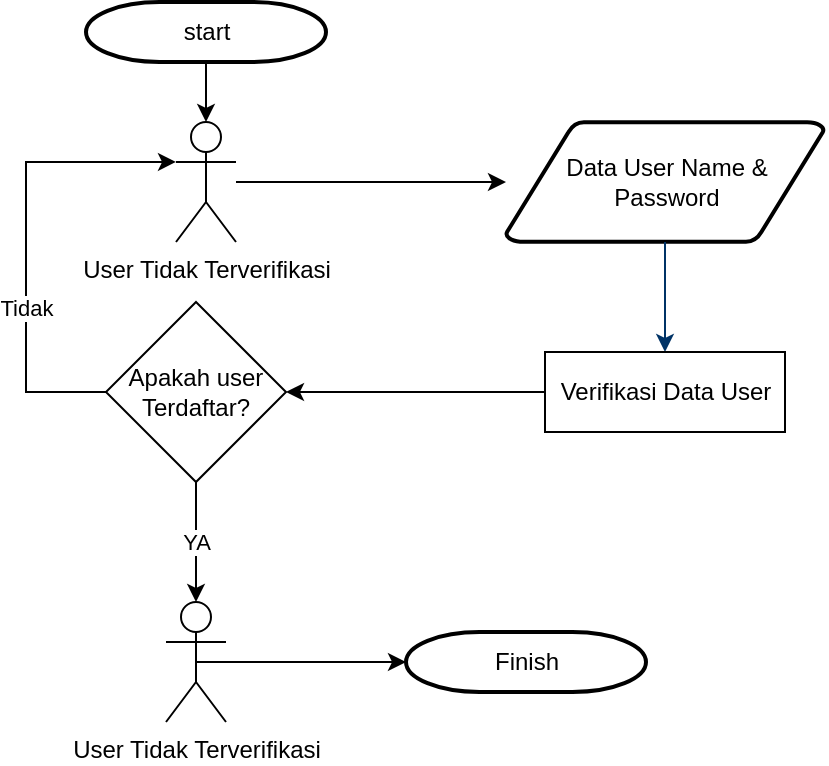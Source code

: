 <mxfile version="20.8.1" type="device"><diagram id="6a731a19-8d31-9384-78a2-239565b7b9f0" name="Page-1"><mxGraphModel dx="1259" dy="620" grid="1" gridSize="10" guides="1" tooltips="1" connect="1" arrows="1" fold="1" page="1" pageScale="1" pageWidth="1169" pageHeight="827" background="none" math="0" shadow="0"><root><mxCell id="0"/><mxCell id="1" parent="0"/><mxCell id="GvCXrQTvOuz6oC08RJBZ-70" style="edgeStyle=orthogonalEdgeStyle;rounded=0;orthogonalLoop=1;jettySize=auto;html=1;exitX=0.5;exitY=1;exitDx=0;exitDy=0;exitPerimeter=0;entryX=0.5;entryY=0;entryDx=0;entryDy=0;entryPerimeter=0;" edge="1" parent="1" source="GvCXrQTvOuz6oC08RJBZ-71" target="GvCXrQTvOuz6oC08RJBZ-81"><mxGeometry relative="1" as="geometry"/></mxCell><mxCell id="GvCXrQTvOuz6oC08RJBZ-71" value="start" style="shape=mxgraph.flowchart.terminator;strokeWidth=2;gradientColor=none;gradientDirection=north;fontStyle=0;html=1;" vertex="1" parent="1"><mxGeometry x="270" y="50" width="120" height="30" as="geometry"/></mxCell><mxCell id="GvCXrQTvOuz6oC08RJBZ-72" value="Data User Name &amp;amp; &lt;br&gt;Password" style="shape=mxgraph.flowchart.data;strokeWidth=2;gradientColor=none;gradientDirection=north;fontStyle=0;html=1;" vertex="1" parent="1"><mxGeometry x="480" y="110" width="159" height="60" as="geometry"/></mxCell><mxCell id="GvCXrQTvOuz6oC08RJBZ-73" style="fontStyle=1;strokeColor=#003366;strokeWidth=1;html=1;entryX=0.5;entryY=0;entryDx=0;entryDy=0;" edge="1" parent="1" source="GvCXrQTvOuz6oC08RJBZ-72" target="GvCXrQTvOuz6oC08RJBZ-75"><mxGeometry relative="1" as="geometry"><mxPoint x="330" y="330" as="targetPoint"/></mxGeometry></mxCell><mxCell id="GvCXrQTvOuz6oC08RJBZ-74" style="edgeStyle=orthogonalEdgeStyle;rounded=0;orthogonalLoop=1;jettySize=auto;html=1;" edge="1" parent="1" source="GvCXrQTvOuz6oC08RJBZ-75" target="GvCXrQTvOuz6oC08RJBZ-79"><mxGeometry relative="1" as="geometry"/></mxCell><mxCell id="GvCXrQTvOuz6oC08RJBZ-75" value="Verifikasi Data User" style="rounded=0;whiteSpace=wrap;html=1;" vertex="1" parent="1"><mxGeometry x="499.5" y="225" width="120" height="40" as="geometry"/></mxCell><mxCell id="GvCXrQTvOuz6oC08RJBZ-76" value="YA" style="edgeStyle=orthogonalEdgeStyle;rounded=0;orthogonalLoop=1;jettySize=auto;html=1;exitX=0.5;exitY=1;exitDx=0;exitDy=0;entryX=0.5;entryY=0;entryDx=0;entryDy=0;entryPerimeter=0;" edge="1" parent="1" source="GvCXrQTvOuz6oC08RJBZ-79" target="GvCXrQTvOuz6oC08RJBZ-83"><mxGeometry relative="1" as="geometry"/></mxCell><mxCell id="GvCXrQTvOuz6oC08RJBZ-77" style="edgeStyle=orthogonalEdgeStyle;rounded=0;orthogonalLoop=1;jettySize=auto;html=1;exitX=0;exitY=0.5;exitDx=0;exitDy=0;entryX=0;entryY=0.333;entryDx=0;entryDy=0;entryPerimeter=0;" edge="1" parent="1" source="GvCXrQTvOuz6oC08RJBZ-79" target="GvCXrQTvOuz6oC08RJBZ-81"><mxGeometry relative="1" as="geometry"><Array as="points"><mxPoint x="240" y="245"/><mxPoint x="240" y="130"/></Array></mxGeometry></mxCell><mxCell id="GvCXrQTvOuz6oC08RJBZ-78" value="Tidak" style="edgeLabel;html=1;align=center;verticalAlign=middle;resizable=0;points=[];" vertex="1" connectable="0" parent="GvCXrQTvOuz6oC08RJBZ-77"><mxGeometry x="-0.287" relative="1" as="geometry"><mxPoint as="offset"/></mxGeometry></mxCell><mxCell id="GvCXrQTvOuz6oC08RJBZ-79" value="Apakah user Terdaftar?" style="rhombus;whiteSpace=wrap;html=1;" vertex="1" parent="1"><mxGeometry x="280" y="200" width="90" height="90" as="geometry"/></mxCell><mxCell id="GvCXrQTvOuz6oC08RJBZ-80" value="" style="edgeStyle=orthogonalEdgeStyle;rounded=0;orthogonalLoop=1;jettySize=auto;html=1;" edge="1" parent="1" source="GvCXrQTvOuz6oC08RJBZ-81" target="GvCXrQTvOuz6oC08RJBZ-72"><mxGeometry relative="1" as="geometry"/></mxCell><mxCell id="GvCXrQTvOuz6oC08RJBZ-81" value="User Tidak Terverifikasi" style="shape=umlActor;verticalLabelPosition=bottom;verticalAlign=top;html=1;outlineConnect=0;" vertex="1" parent="1"><mxGeometry x="315" y="110" width="30" height="60" as="geometry"/></mxCell><mxCell id="GvCXrQTvOuz6oC08RJBZ-82" style="edgeStyle=orthogonalEdgeStyle;rounded=0;orthogonalLoop=1;jettySize=auto;html=1;exitX=0.5;exitY=0.5;exitDx=0;exitDy=0;exitPerimeter=0;entryX=0;entryY=0.5;entryDx=0;entryDy=0;entryPerimeter=0;" edge="1" parent="1" source="GvCXrQTvOuz6oC08RJBZ-83" target="GvCXrQTvOuz6oC08RJBZ-84"><mxGeometry relative="1" as="geometry"/></mxCell><mxCell id="GvCXrQTvOuz6oC08RJBZ-83" value="User Tidak Terverifikasi" style="shape=umlActor;verticalLabelPosition=bottom;verticalAlign=top;html=1;outlineConnect=0;" vertex="1" parent="1"><mxGeometry x="310" y="350" width="30" height="60" as="geometry"/></mxCell><mxCell id="GvCXrQTvOuz6oC08RJBZ-84" value="Finish" style="shape=mxgraph.flowchart.terminator;strokeWidth=2;gradientColor=none;gradientDirection=north;fontStyle=0;html=1;" vertex="1" parent="1"><mxGeometry x="430" y="365" width="120" height="30" as="geometry"/></mxCell></root></mxGraphModel></diagram></mxfile>